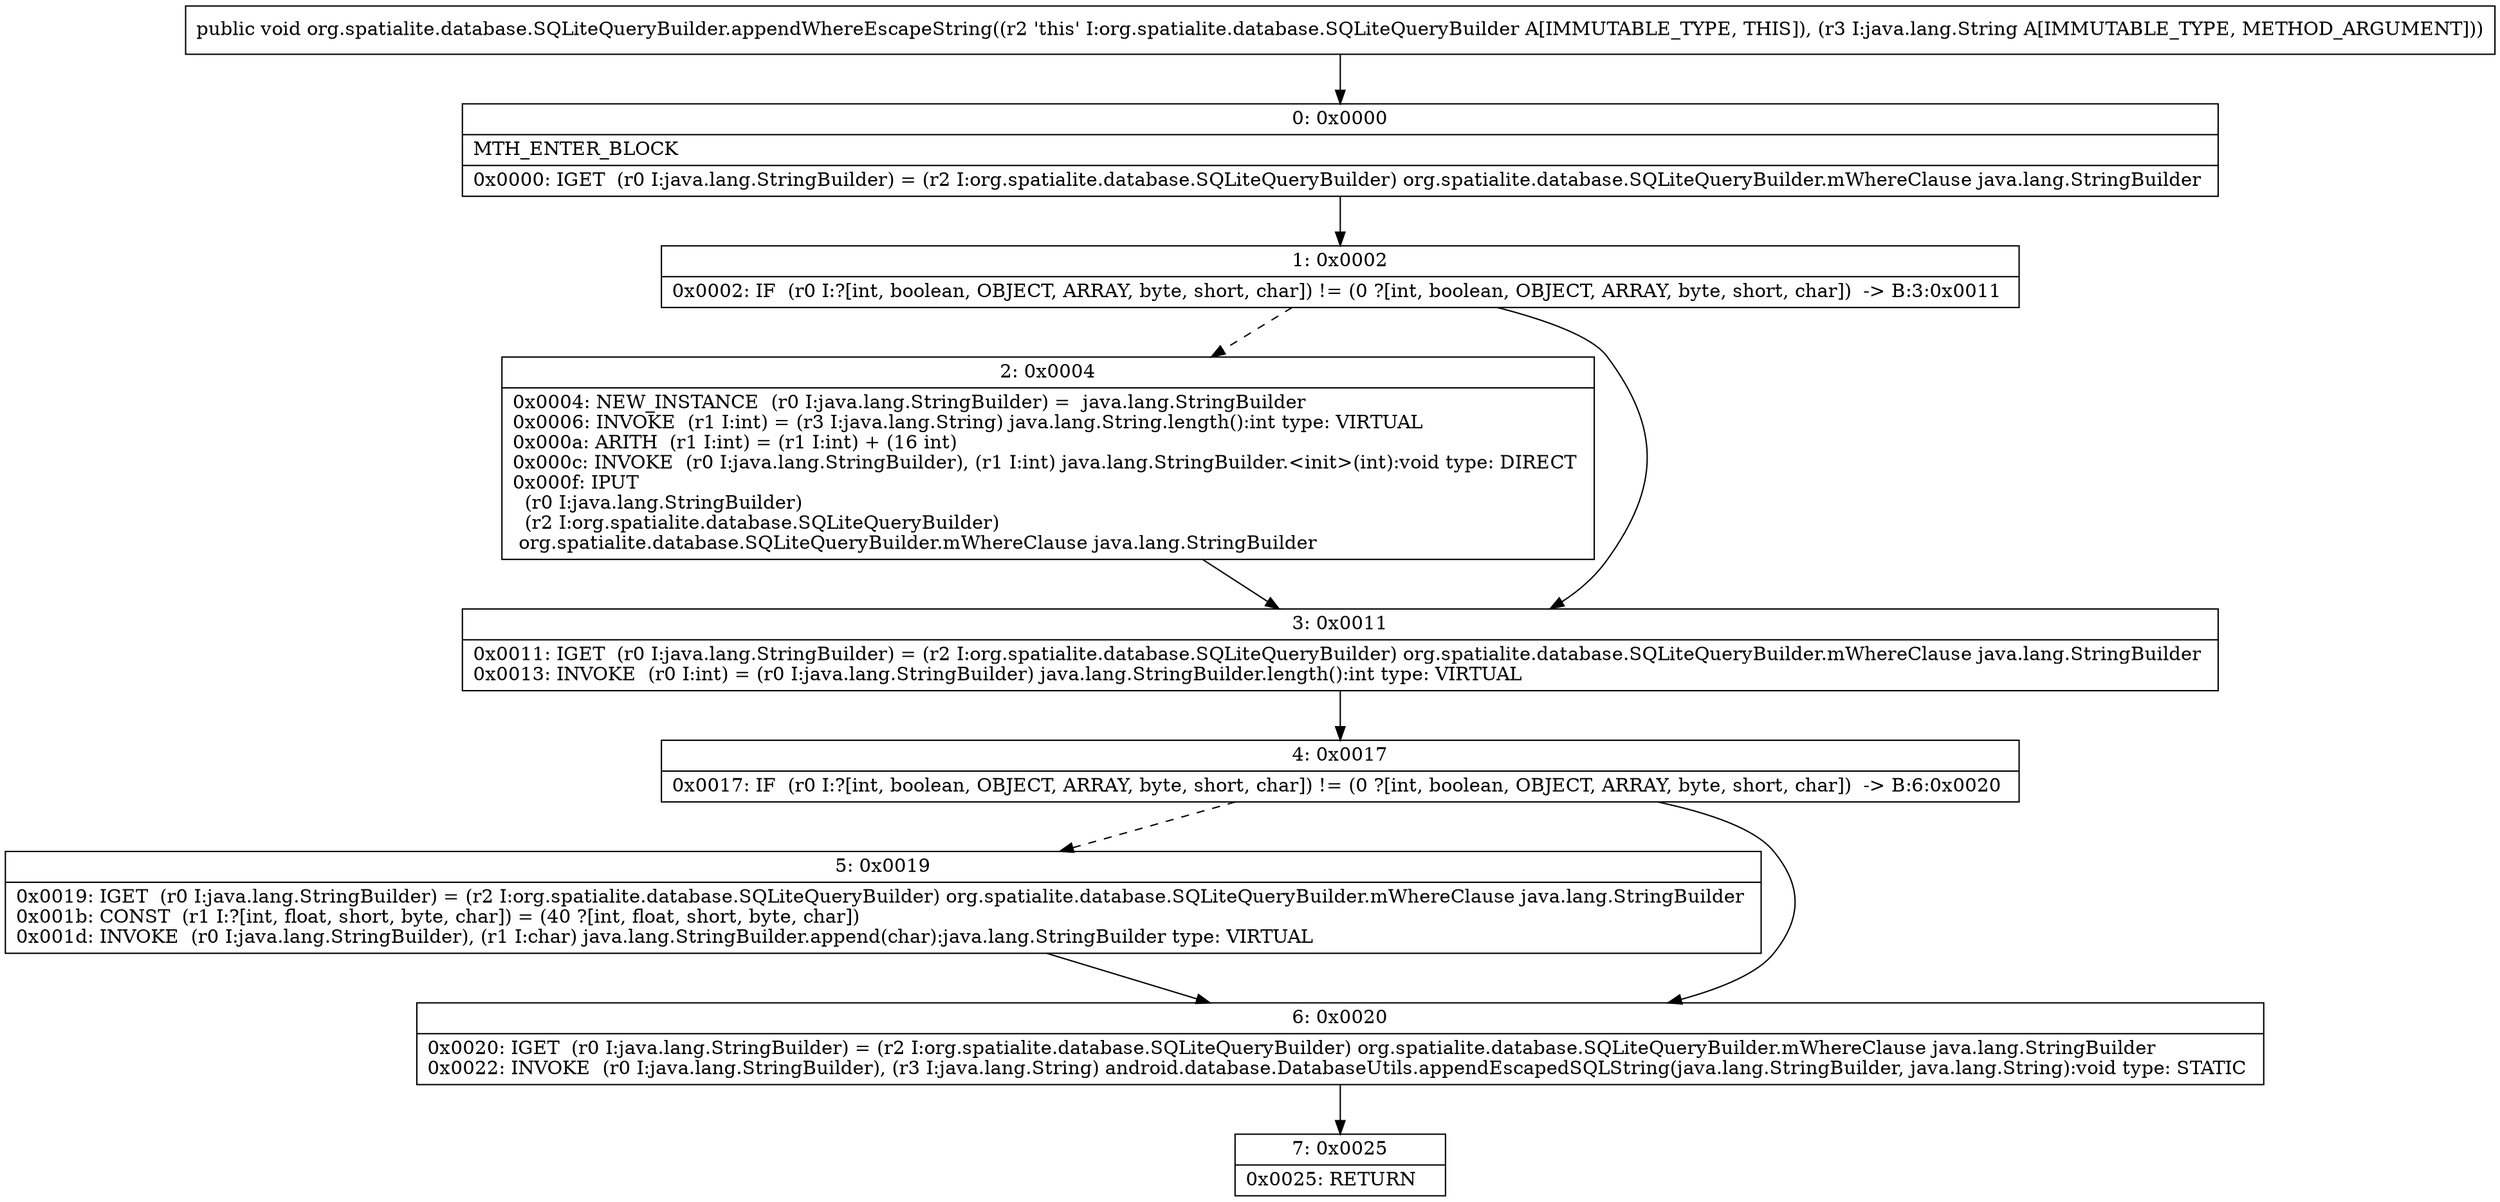 digraph "CFG fororg.spatialite.database.SQLiteQueryBuilder.appendWhereEscapeString(Ljava\/lang\/String;)V" {
Node_0 [shape=record,label="{0\:\ 0x0000|MTH_ENTER_BLOCK\l|0x0000: IGET  (r0 I:java.lang.StringBuilder) = (r2 I:org.spatialite.database.SQLiteQueryBuilder) org.spatialite.database.SQLiteQueryBuilder.mWhereClause java.lang.StringBuilder \l}"];
Node_1 [shape=record,label="{1\:\ 0x0002|0x0002: IF  (r0 I:?[int, boolean, OBJECT, ARRAY, byte, short, char]) != (0 ?[int, boolean, OBJECT, ARRAY, byte, short, char])  \-\> B:3:0x0011 \l}"];
Node_2 [shape=record,label="{2\:\ 0x0004|0x0004: NEW_INSTANCE  (r0 I:java.lang.StringBuilder) =  java.lang.StringBuilder \l0x0006: INVOKE  (r1 I:int) = (r3 I:java.lang.String) java.lang.String.length():int type: VIRTUAL \l0x000a: ARITH  (r1 I:int) = (r1 I:int) + (16 int) \l0x000c: INVOKE  (r0 I:java.lang.StringBuilder), (r1 I:int) java.lang.StringBuilder.\<init\>(int):void type: DIRECT \l0x000f: IPUT  \l  (r0 I:java.lang.StringBuilder)\l  (r2 I:org.spatialite.database.SQLiteQueryBuilder)\l org.spatialite.database.SQLiteQueryBuilder.mWhereClause java.lang.StringBuilder \l}"];
Node_3 [shape=record,label="{3\:\ 0x0011|0x0011: IGET  (r0 I:java.lang.StringBuilder) = (r2 I:org.spatialite.database.SQLiteQueryBuilder) org.spatialite.database.SQLiteQueryBuilder.mWhereClause java.lang.StringBuilder \l0x0013: INVOKE  (r0 I:int) = (r0 I:java.lang.StringBuilder) java.lang.StringBuilder.length():int type: VIRTUAL \l}"];
Node_4 [shape=record,label="{4\:\ 0x0017|0x0017: IF  (r0 I:?[int, boolean, OBJECT, ARRAY, byte, short, char]) != (0 ?[int, boolean, OBJECT, ARRAY, byte, short, char])  \-\> B:6:0x0020 \l}"];
Node_5 [shape=record,label="{5\:\ 0x0019|0x0019: IGET  (r0 I:java.lang.StringBuilder) = (r2 I:org.spatialite.database.SQLiteQueryBuilder) org.spatialite.database.SQLiteQueryBuilder.mWhereClause java.lang.StringBuilder \l0x001b: CONST  (r1 I:?[int, float, short, byte, char]) = (40 ?[int, float, short, byte, char]) \l0x001d: INVOKE  (r0 I:java.lang.StringBuilder), (r1 I:char) java.lang.StringBuilder.append(char):java.lang.StringBuilder type: VIRTUAL \l}"];
Node_6 [shape=record,label="{6\:\ 0x0020|0x0020: IGET  (r0 I:java.lang.StringBuilder) = (r2 I:org.spatialite.database.SQLiteQueryBuilder) org.spatialite.database.SQLiteQueryBuilder.mWhereClause java.lang.StringBuilder \l0x0022: INVOKE  (r0 I:java.lang.StringBuilder), (r3 I:java.lang.String) android.database.DatabaseUtils.appendEscapedSQLString(java.lang.StringBuilder, java.lang.String):void type: STATIC \l}"];
Node_7 [shape=record,label="{7\:\ 0x0025|0x0025: RETURN   \l}"];
MethodNode[shape=record,label="{public void org.spatialite.database.SQLiteQueryBuilder.appendWhereEscapeString((r2 'this' I:org.spatialite.database.SQLiteQueryBuilder A[IMMUTABLE_TYPE, THIS]), (r3 I:java.lang.String A[IMMUTABLE_TYPE, METHOD_ARGUMENT])) }"];
MethodNode -> Node_0;
Node_0 -> Node_1;
Node_1 -> Node_2[style=dashed];
Node_1 -> Node_3;
Node_2 -> Node_3;
Node_3 -> Node_4;
Node_4 -> Node_5[style=dashed];
Node_4 -> Node_6;
Node_5 -> Node_6;
Node_6 -> Node_7;
}

